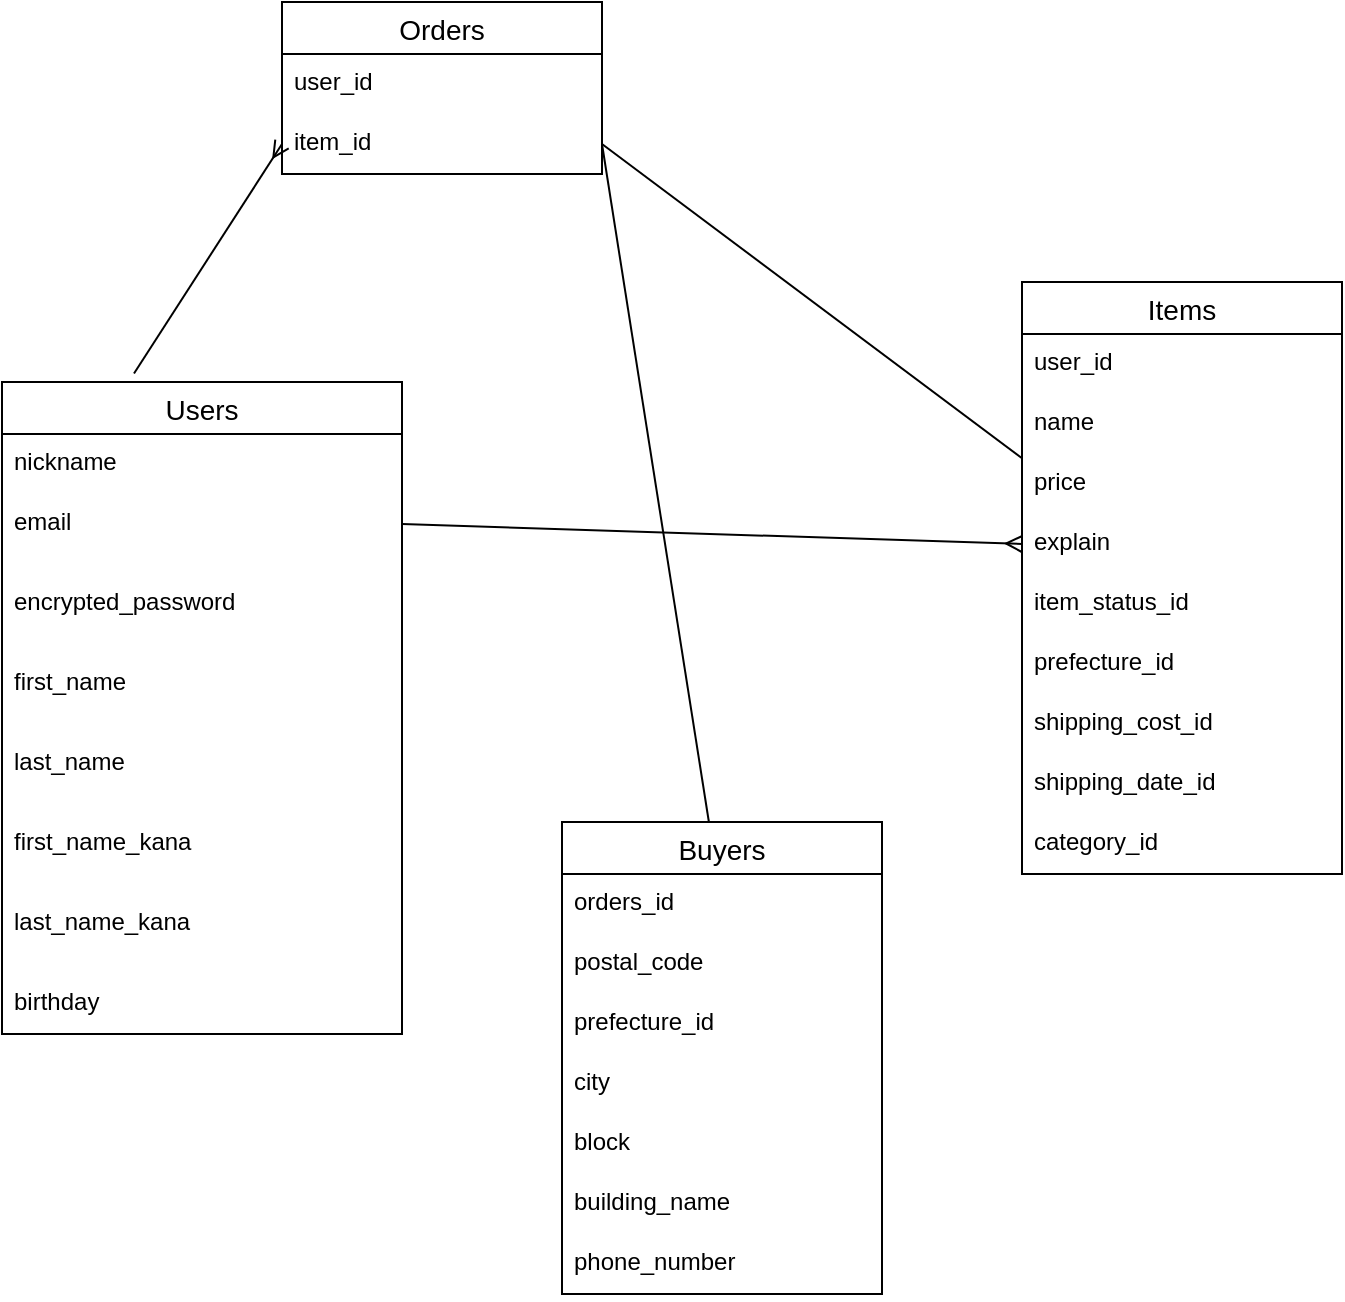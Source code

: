 <mxfile>
    <diagram id="ROqv2fbKMWWv8DcU6kZp" name="ページ1">
        <mxGraphModel dx="930" dy="928" grid="1" gridSize="10" guides="1" tooltips="1" connect="1" arrows="1" fold="1" page="1" pageScale="1" pageWidth="827" pageHeight="1169" math="0" shadow="0">
            <root>
                <mxCell id="0"/>
                <mxCell id="1" parent="0"/>
                <mxCell id="384" value="Users" style="swimlane;fontStyle=0;childLayout=stackLayout;horizontal=1;startSize=26;horizontalStack=0;resizeParent=1;resizeParentMax=0;resizeLast=0;collapsible=1;marginBottom=0;align=center;fontSize=14;labelBorderColor=none;strokeColor=default;" vertex="1" parent="1">
                    <mxGeometry x="80" y="260" width="200" height="326" as="geometry"/>
                </mxCell>
                <mxCell id="385" value="nickname              " style="text;strokeColor=none;fillColor=none;spacingLeft=4;spacingRight=4;overflow=hidden;rotatable=0;points=[[0,0.5],[1,0.5]];portConstraint=eastwest;fontSize=12;labelBorderColor=none;" vertex="1" parent="384">
                    <mxGeometry y="26" width="200" height="30" as="geometry"/>
                </mxCell>
                <mxCell id="386" value="email                       " style="text;strokeColor=none;fillColor=none;spacingLeft=4;spacingRight=4;overflow=hidden;rotatable=0;points=[[0,0.5],[1,0.5]];portConstraint=eastwest;fontSize=12;labelBorderColor=none;" vertex="1" parent="384">
                    <mxGeometry y="56" width="200" height="30" as="geometry"/>
                </mxCell>
                <mxCell id="395" value="" style="line;strokeWidth=1;rotatable=0;dashed=0;labelPosition=right;align=left;verticalAlign=middle;spacingTop=0;spacingLeft=6;points=[];portConstraint=eastwest;labelBorderColor=none;strokeColor=none;" vertex="1" parent="384">
                    <mxGeometry y="86" width="200" height="10" as="geometry"/>
                </mxCell>
                <mxCell id="387" value="encrypted_password                " style="text;strokeColor=none;fillColor=none;spacingLeft=4;spacingRight=4;overflow=hidden;rotatable=0;points=[[0,0.5],[1,0.5]];portConstraint=eastwest;fontSize=12;labelBorderColor=none;" vertex="1" parent="384">
                    <mxGeometry y="96" width="200" height="30" as="geometry"/>
                </mxCell>
                <mxCell id="396" value="" style="line;strokeWidth=1;rotatable=0;dashed=0;labelPosition=right;align=left;verticalAlign=middle;spacingTop=0;spacingLeft=6;points=[];portConstraint=eastwest;labelBorderColor=none;strokeColor=none;" vertex="1" parent="384">
                    <mxGeometry y="126" width="200" height="10" as="geometry"/>
                </mxCell>
                <mxCell id="388" value="first_name               " style="text;strokeColor=none;fillColor=none;spacingLeft=4;spacingRight=4;overflow=hidden;rotatable=0;points=[[0,0.5],[1,0.5]];portConstraint=eastwest;fontSize=12;labelBorderColor=none;" vertex="1" parent="384">
                    <mxGeometry y="136" width="200" height="30" as="geometry"/>
                </mxCell>
                <mxCell id="397" value="" style="line;strokeWidth=1;rotatable=0;dashed=0;labelPosition=right;align=left;verticalAlign=middle;spacingTop=0;spacingLeft=6;points=[];portConstraint=eastwest;labelBorderColor=none;strokeColor=none;" vertex="1" parent="384">
                    <mxGeometry y="166" width="200" height="10" as="geometry"/>
                </mxCell>
                <mxCell id="389" value="last_name                 " style="text;strokeColor=none;fillColor=none;spacingLeft=4;spacingRight=4;overflow=hidden;rotatable=0;points=[[0,0.5],[1,0.5]];portConstraint=eastwest;fontSize=12;labelBorderColor=none;" vertex="1" parent="384">
                    <mxGeometry y="176" width="200" height="30" as="geometry"/>
                </mxCell>
                <mxCell id="398" value="" style="line;strokeWidth=1;rotatable=0;dashed=0;labelPosition=right;align=left;verticalAlign=middle;spacingTop=0;spacingLeft=6;points=[];portConstraint=eastwest;labelBorderColor=none;strokeColor=none;" vertex="1" parent="384">
                    <mxGeometry y="206" width="200" height="10" as="geometry"/>
                </mxCell>
                <mxCell id="390" value="first_name_kana    " style="text;strokeColor=none;fillColor=none;spacingLeft=4;spacingRight=4;overflow=hidden;rotatable=0;points=[[0,0.5],[1,0.5]];portConstraint=eastwest;fontSize=12;labelBorderColor=none;" vertex="1" parent="384">
                    <mxGeometry y="216" width="200" height="30" as="geometry"/>
                </mxCell>
                <mxCell id="399" value="" style="line;strokeWidth=1;rotatable=0;dashed=0;labelPosition=right;align=left;verticalAlign=middle;spacingTop=0;spacingLeft=6;points=[];portConstraint=eastwest;labelBorderColor=none;strokeColor=none;" vertex="1" parent="384">
                    <mxGeometry y="246" width="200" height="10" as="geometry"/>
                </mxCell>
                <mxCell id="391" value="last_name_kana" style="text;strokeColor=none;fillColor=none;spacingLeft=4;spacingRight=4;overflow=hidden;rotatable=0;points=[[0,0.5],[1,0.5]];portConstraint=eastwest;fontSize=12;labelBorderColor=none;" vertex="1" parent="384">
                    <mxGeometry y="256" width="200" height="30" as="geometry"/>
                </mxCell>
                <mxCell id="400" value="" style="line;strokeWidth=1;rotatable=0;dashed=0;labelPosition=right;align=left;verticalAlign=middle;spacingTop=0;spacingLeft=6;points=[];portConstraint=eastwest;labelBorderColor=none;strokeColor=none;" vertex="1" parent="384">
                    <mxGeometry y="286" width="200" height="10" as="geometry"/>
                </mxCell>
                <mxCell id="392" value="birthday" style="text;strokeColor=none;fillColor=none;spacingLeft=4;spacingRight=4;overflow=hidden;rotatable=0;points=[[0,0.5],[1,0.5]];portConstraint=eastwest;fontSize=12;labelBorderColor=none;" vertex="1" parent="384">
                    <mxGeometry y="296" width="200" height="30" as="geometry"/>
                </mxCell>
                <mxCell id="417" value="Items" style="swimlane;fontStyle=0;childLayout=stackLayout;horizontal=1;startSize=26;horizontalStack=0;resizeParent=1;resizeParentMax=0;resizeLast=0;collapsible=1;marginBottom=0;align=center;fontSize=14;labelBorderColor=none;strokeColor=default;" vertex="1" parent="1">
                    <mxGeometry x="590" y="210" width="160" height="296" as="geometry"/>
                </mxCell>
                <mxCell id="418" value="user_id" style="text;strokeColor=none;fillColor=none;spacingLeft=4;spacingRight=4;overflow=hidden;rotatable=0;points=[[0,0.5],[1,0.5]];portConstraint=eastwest;fontSize=12;labelBorderColor=none;" vertex="1" parent="417">
                    <mxGeometry y="26" width="160" height="30" as="geometry"/>
                </mxCell>
                <mxCell id="419" value="name" style="text;strokeColor=none;fillColor=none;spacingLeft=4;spacingRight=4;overflow=hidden;rotatable=0;points=[[0,0.5],[1,0.5]];portConstraint=eastwest;fontSize=12;labelBorderColor=none;" vertex="1" parent="417">
                    <mxGeometry y="56" width="160" height="30" as="geometry"/>
                </mxCell>
                <mxCell id="420" value="price" style="text;strokeColor=none;fillColor=none;spacingLeft=4;spacingRight=4;overflow=hidden;rotatable=0;points=[[0,0.5],[1,0.5]];portConstraint=eastwest;fontSize=12;labelBorderColor=none;" vertex="1" parent="417">
                    <mxGeometry y="86" width="160" height="30" as="geometry"/>
                </mxCell>
                <mxCell id="421" value="explain" style="text;strokeColor=none;fillColor=none;spacingLeft=4;spacingRight=4;overflow=hidden;rotatable=0;points=[[0,0.5],[1,0.5]];portConstraint=eastwest;fontSize=12;labelBorderColor=none;" vertex="1" parent="417">
                    <mxGeometry y="116" width="160" height="30" as="geometry"/>
                </mxCell>
                <mxCell id="422" value="item_status_id" style="text;strokeColor=none;fillColor=none;spacingLeft=4;spacingRight=4;overflow=hidden;rotatable=0;points=[[0,0.5],[1,0.5]];portConstraint=eastwest;fontSize=12;labelBorderColor=none;" vertex="1" parent="417">
                    <mxGeometry y="146" width="160" height="30" as="geometry"/>
                </mxCell>
                <mxCell id="423" value="prefecture_id" style="text;strokeColor=none;fillColor=none;spacingLeft=4;spacingRight=4;overflow=hidden;rotatable=0;points=[[0,0.5],[1,0.5]];portConstraint=eastwest;fontSize=12;labelBorderColor=none;" vertex="1" parent="417">
                    <mxGeometry y="176" width="160" height="30" as="geometry"/>
                </mxCell>
                <mxCell id="424" value="shipping_cost_id" style="text;strokeColor=none;fillColor=none;spacingLeft=4;spacingRight=4;overflow=hidden;rotatable=0;points=[[0,0.5],[1,0.5]];portConstraint=eastwest;fontSize=12;labelBorderColor=none;" vertex="1" parent="417">
                    <mxGeometry y="206" width="160" height="30" as="geometry"/>
                </mxCell>
                <mxCell id="425" value="shipping_date_id" style="text;strokeColor=none;fillColor=none;spacingLeft=4;spacingRight=4;overflow=hidden;rotatable=0;points=[[0,0.5],[1,0.5]];portConstraint=eastwest;fontSize=12;labelBorderColor=none;" vertex="1" parent="417">
                    <mxGeometry y="236" width="160" height="30" as="geometry"/>
                </mxCell>
                <mxCell id="426" value="category_id" style="text;strokeColor=none;fillColor=none;spacingLeft=4;spacingRight=4;overflow=hidden;rotatable=0;points=[[0,0.5],[1,0.5]];portConstraint=eastwest;fontSize=12;labelBorderColor=none;" vertex="1" parent="417">
                    <mxGeometry y="266" width="160" height="30" as="geometry"/>
                </mxCell>
                <mxCell id="444" value="Orders" style="swimlane;fontStyle=0;childLayout=stackLayout;horizontal=1;startSize=26;horizontalStack=0;resizeParent=1;resizeParentMax=0;resizeLast=0;collapsible=1;marginBottom=0;align=center;fontSize=14;labelBorderColor=none;strokeColor=default;" vertex="1" parent="1">
                    <mxGeometry x="220" y="70" width="160" height="86" as="geometry"/>
                </mxCell>
                <mxCell id="445" value="user_id" style="text;strokeColor=none;fillColor=none;spacingLeft=4;spacingRight=4;overflow=hidden;rotatable=0;points=[[0,0.5],[1,0.5]];portConstraint=eastwest;fontSize=12;labelBorderColor=none;" vertex="1" parent="444">
                    <mxGeometry y="26" width="160" height="30" as="geometry"/>
                </mxCell>
                <mxCell id="446" value="item_id" style="text;strokeColor=none;fillColor=none;spacingLeft=4;spacingRight=4;overflow=hidden;rotatable=0;points=[[0,0.5],[1,0.5]];portConstraint=eastwest;fontSize=12;labelBorderColor=none;" vertex="1" parent="444">
                    <mxGeometry y="56" width="160" height="30" as="geometry"/>
                </mxCell>
                <mxCell id="454" style="edgeStyle=none;rounded=1;jumpSize=6;html=1;exitX=0;exitY=0.5;exitDx=0;exitDy=0;entryX=0.33;entryY=-0.013;entryDx=0;entryDy=0;entryPerimeter=0;endArrow=none;endFill=0;startSize=6;targetPerimeterSpacing=0;strokeColor=default;strokeWidth=1;startArrow=ERmany;startFill=0;" edge="1" parent="1" source="446" target="384">
                    <mxGeometry relative="1" as="geometry"/>
                </mxCell>
                <mxCell id="455" style="edgeStyle=none;rounded=1;jumpSize=6;html=1;exitX=1;exitY=0.5;exitDx=0;exitDy=0;startArrow=none;startFill=0;endArrow=none;endFill=0;startSize=6;targetPerimeterSpacing=0;strokeColor=default;strokeWidth=1;" edge="1" parent="1" source="446" target="417">
                    <mxGeometry relative="1" as="geometry"/>
                </mxCell>
                <mxCell id="456" style="edgeStyle=none;rounded=1;jumpSize=6;html=1;exitX=1;exitY=0.5;exitDx=0;exitDy=0;startArrow=none;startFill=0;endArrow=none;endFill=0;startSize=6;targetPerimeterSpacing=0;strokeColor=default;strokeWidth=1;" edge="1" parent="1" source="446">
                    <mxGeometry relative="1" as="geometry">
                        <mxPoint x="433.761" y="482" as="targetPoint"/>
                    </mxGeometry>
                </mxCell>
                <mxCell id="459" style="edgeStyle=none;rounded=1;jumpSize=6;html=1;exitX=1;exitY=0.5;exitDx=0;exitDy=0;entryX=0;entryY=0.5;entryDx=0;entryDy=0;startArrow=none;startFill=0;endArrow=ERmany;endFill=0;startSize=6;targetPerimeterSpacing=0;strokeColor=default;strokeWidth=1;" edge="1" parent="1" source="386" target="421">
                    <mxGeometry relative="1" as="geometry"/>
                </mxCell>
                <mxCell id="463" value="Buyers" style="swimlane;fontStyle=0;childLayout=stackLayout;horizontal=1;startSize=26;horizontalStack=0;resizeParent=1;resizeParentMax=0;resizeLast=0;collapsible=1;marginBottom=0;align=center;fontSize=14;labelBorderColor=none;strokeColor=default;" vertex="1" parent="1">
                    <mxGeometry x="360" y="480" width="160" height="236" as="geometry"/>
                </mxCell>
                <mxCell id="464" value="orders_id" style="text;strokeColor=none;fillColor=none;spacingLeft=4;spacingRight=4;overflow=hidden;rotatable=0;points=[[0,0.5],[1,0.5]];portConstraint=eastwest;fontSize=12;labelBorderColor=none;" vertex="1" parent="463">
                    <mxGeometry y="26" width="160" height="30" as="geometry"/>
                </mxCell>
                <mxCell id="465" value="postal_code" style="text;strokeColor=none;fillColor=none;spacingLeft=4;spacingRight=4;overflow=hidden;rotatable=0;points=[[0,0.5],[1,0.5]];portConstraint=eastwest;fontSize=12;labelBorderColor=none;" vertex="1" parent="463">
                    <mxGeometry y="56" width="160" height="30" as="geometry"/>
                </mxCell>
                <mxCell id="466" value="prefecture_id" style="text;strokeColor=none;fillColor=none;spacingLeft=4;spacingRight=4;overflow=hidden;rotatable=0;points=[[0,0.5],[1,0.5]];portConstraint=eastwest;fontSize=12;labelBorderColor=none;" vertex="1" parent="463">
                    <mxGeometry y="86" width="160" height="30" as="geometry"/>
                </mxCell>
                <mxCell id="467" value="city" style="text;strokeColor=none;fillColor=none;spacingLeft=4;spacingRight=4;overflow=hidden;rotatable=0;points=[[0,0.5],[1,0.5]];portConstraint=eastwest;fontSize=12;labelBorderColor=none;" vertex="1" parent="463">
                    <mxGeometry y="116" width="160" height="30" as="geometry"/>
                </mxCell>
                <mxCell id="470" value="block" style="text;strokeColor=none;fillColor=none;spacingLeft=4;spacingRight=4;overflow=hidden;rotatable=0;points=[[0,0.5],[1,0.5]];portConstraint=eastwest;fontSize=12;labelBorderColor=none;" vertex="1" parent="463">
                    <mxGeometry y="146" width="160" height="30" as="geometry"/>
                </mxCell>
                <mxCell id="469" value="building_name" style="text;strokeColor=none;fillColor=none;spacingLeft=4;spacingRight=4;overflow=hidden;rotatable=0;points=[[0,0.5],[1,0.5]];portConstraint=eastwest;fontSize=12;labelBorderColor=none;" vertex="1" parent="463">
                    <mxGeometry y="176" width="160" height="30" as="geometry"/>
                </mxCell>
                <mxCell id="468" value="phone_number" style="text;strokeColor=none;fillColor=none;spacingLeft=4;spacingRight=4;overflow=hidden;rotatable=0;points=[[0,0.5],[1,0.5]];portConstraint=eastwest;fontSize=12;labelBorderColor=none;" vertex="1" parent="463">
                    <mxGeometry y="206" width="160" height="30" as="geometry"/>
                </mxCell>
            </root>
        </mxGraphModel>
    </diagram>
</mxfile>